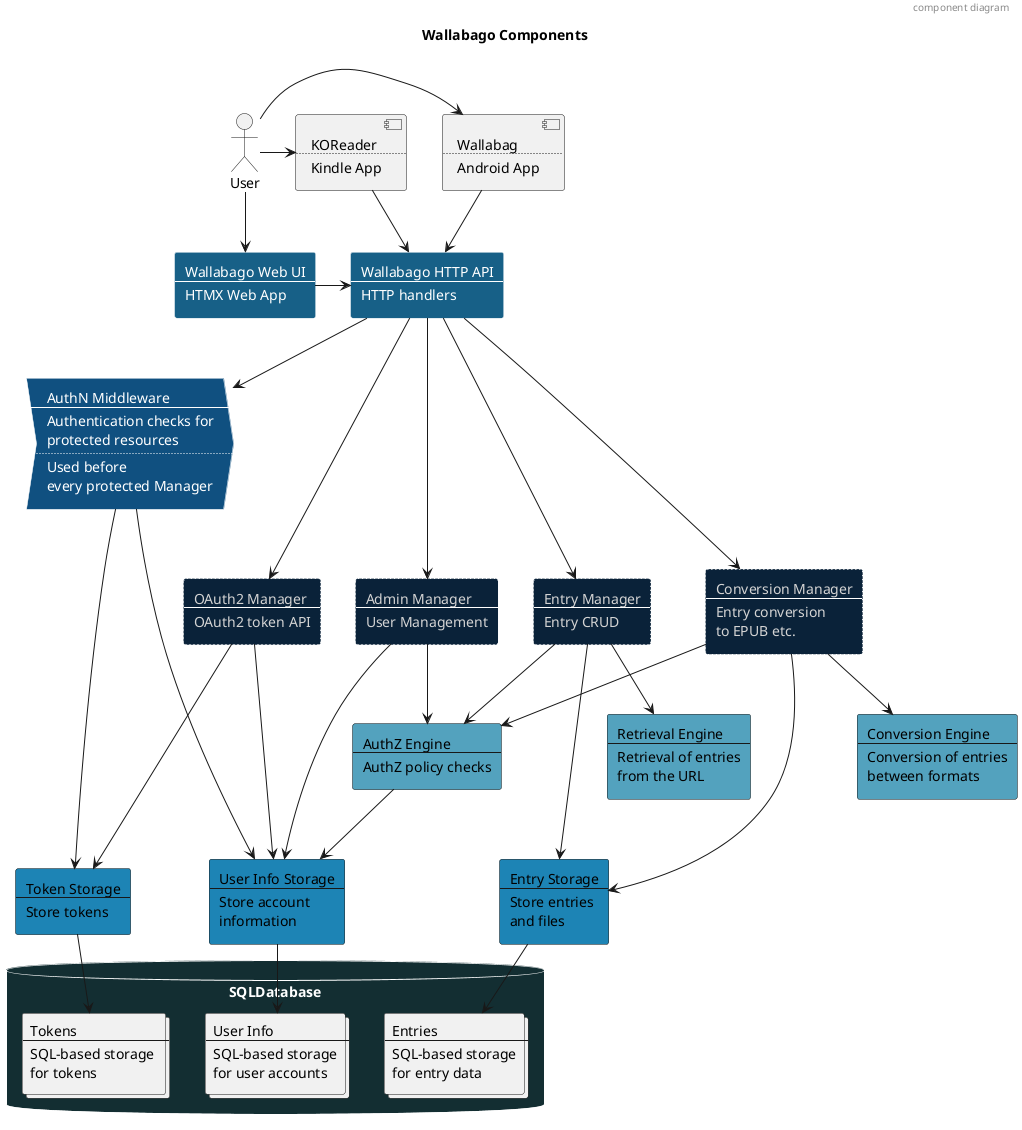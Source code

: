 @startuml architecture-components

title Wallabago Components
header component diagram

' Styles
!$Manager = "back:0a2239;text:LightGrey;line:white;line.dotted"
!$Engine = "back:53a2be;text:Black"
!$Storage = "back:1d84b5;text:Black"
!$Persistence = "back:132e32;text:White;line:White"
!$Cache = "back:176087;text:White;line:White"
!$Middleware = "back:105080;text:White;line:White"
!$API = "back:176087;text:White;line:White"

' Clients
actor User [
    User
]

component KOReader [
    KOReader
    ....
    Kindle App
]

component WallabagAndroid [
    Wallabag
    ....
    Android App
]

' API
rectangle HTTPAPI #$API [
    Wallabago HTTP API
    ----
    HTTP handlers
]

rectangle WebUI #$API [
    Wallabago Web UI
    ----
    HTMX Web App
]

' Middleware
process AuthNMiddleware #$Middleware [
    AuthN Middleware
    ----
    Authentication checks for
    protected resources
    ....
    Used before
    every protected Manager
]

' Managers
rectangle AdminManager #$Manager [
    Admin Manager
    ----
    User Management
]

rectangle OAuth2Manager #$Manager [
    OAuth2 Manager
    ----
    OAuth2 token API
]

rectangle EntryManager #$Manager [
    Entry Manager
    ----
    Entry CRUD
]

rectangle ConversionManager #$Manager [
    Conversion Manager
    ----
    Entry conversion
    to EPUB etc.
]

' Engine

rectangle AuthZEngine #$Engine [
    AuthZ Engine
    ----
    AuthZ policy checks
]

rectangle RetrievalEngine #$Engine [
    Retrieval Engine
    ----
    Retrieval of entries
    from the URL
]

rectangle ConversionEngine #$Engine [
    Conversion Engine
    ----
    Conversion of entries
    between formats
]

' Storage

rectangle TokenStorage #$Storage [
    Token Storage
    ----
    Store tokens 
]

rectangle UserInfoStorage #$Storage [
    User Info Storage
    ----
    Store account 
    information 
]

rectangle EntryStorage #$Storage [
    Entry Storage
    ----
    Store entries 
    and files
]

' Data

database SQLDatabase #$Persistence {
    collections UserInfo [
        User Info
        ----
        SQL-based storage
        for user accounts
    ]

    collections Tokens  [
        Tokens
        ----
        SQL-based storage 
        for tokens 
    ]

    collections Entries [
        Entries
        ----
        SQL-based storage
        for entry data
    ]
}

' Connections
User -> KOReader
KOReader --> HTTPAPI
User --> WebUI
User -> WallabagAndroid
WallabagAndroid --> HTTPAPI
' API
WebUI -> HTTPAPI

HTTPAPI --> AuthNMiddleware
HTTPAPI ---> OAuth2Manager
HTTPAPI ---> AdminManager
HTTPAPI ---> ConversionManager
HTTPAPI ---> EntryManager

' Middleware
AuthNMiddleware ----> TokenStorage
AuthNMiddleware ----> UserInfoStorage

' Managers
EntryManager --> RetrievalEngine
EntryManager --> AuthZEngine
EntryManager ---> EntryStorage

OAuth2Manager ---> TokenStorage
OAuth2Manager ---> UserInfoStorage

AdminManager --> AuthZEngine
AdminManager ---> UserInfoStorage

ConversionManager --> ConversionEngine
ConversionManager --> AuthZEngine
ConversionManager ---> EntryStorage

' Engines
AuthZEngine --> UserInfoStorage

' Storage
EntryStorage --> Entries

UserInfoStorage --> UserInfo

TokenStorage --> Tokens
@enduml
